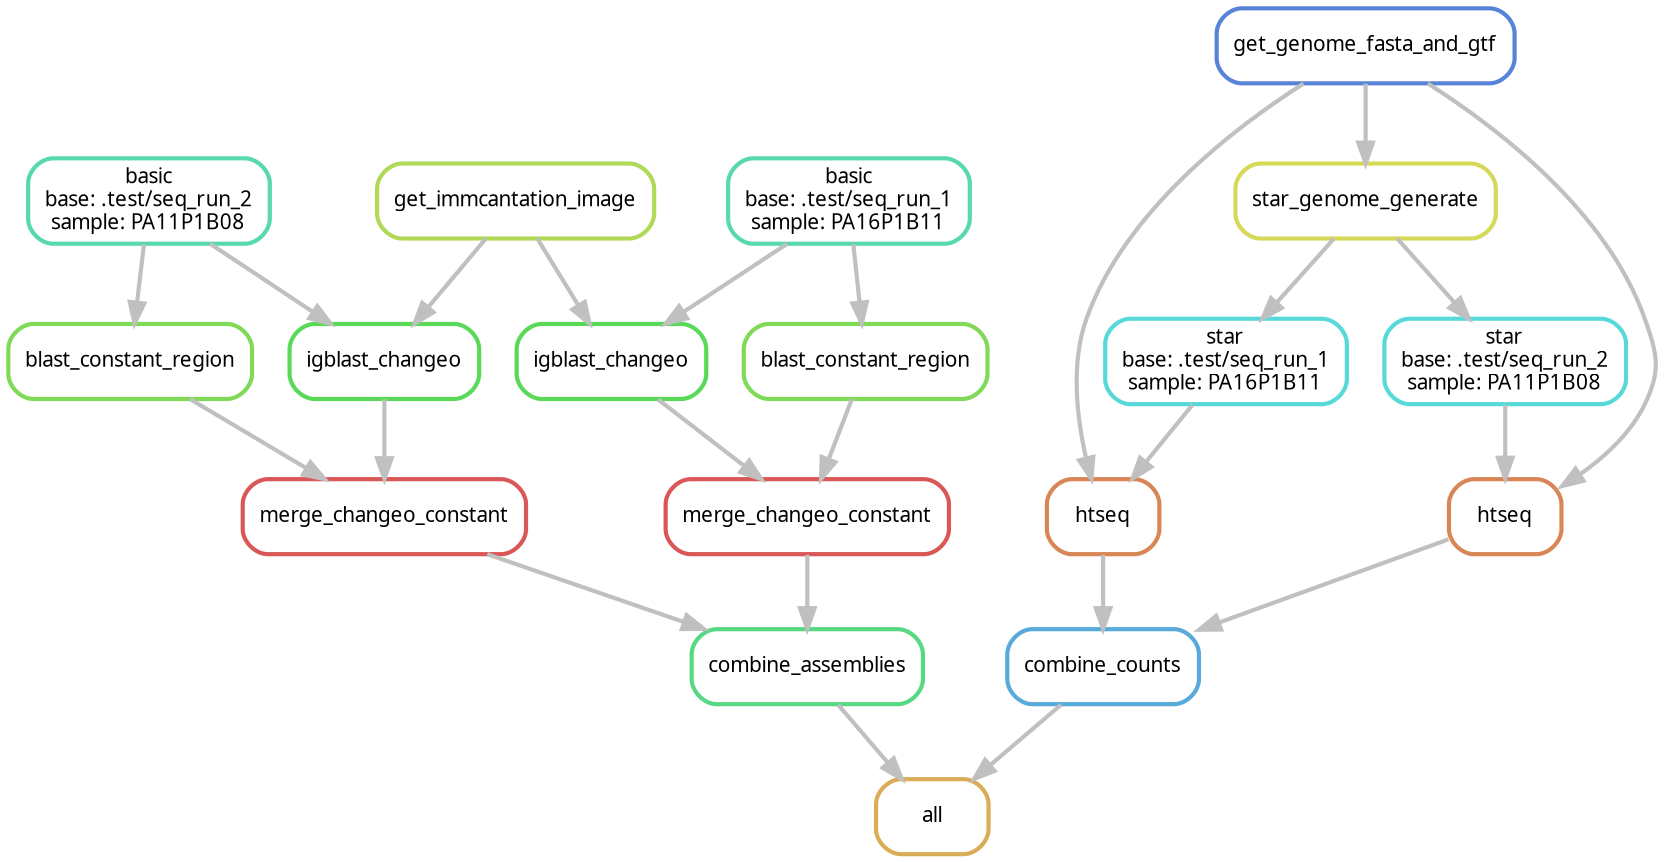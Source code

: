 digraph snakemake_dag {
    graph[bgcolor=white, margin=0];
    node[shape=box, style=rounded, fontname=sans,                 fontsize=10, penwidth=2];
    edge[penwidth=2, color=grey];
	0[label = "all", color = "0.11 0.6 0.85", style="rounded"];
	1[label = "combine_assemblies", color = "0.39 0.6 0.85", style="rounded"];
	2[label = "merge_changeo_constant", color = "0.00 0.6 0.85", style="rounded"];
	3[label = "igblast_changeo", color = "0.33 0.6 0.85", style="rounded"];
	4[label = "get_immcantation_image", color = "0.22 0.6 0.85", style="rounded"];
	5[label = "basic\nbase: .test/seq_run_1\nsample: PA16P1B11", color = "0.44 0.6 0.85", style="rounded"];
	6[label = "blast_constant_region", color = "0.28 0.6 0.85", style="rounded"];
	7[label = "merge_changeo_constant", color = "0.00 0.6 0.85", style="rounded"];
	8[label = "igblast_changeo", color = "0.33 0.6 0.85", style="rounded"];
	9[label = "basic\nbase: .test/seq_run_2\nsample: PA11P1B08", color = "0.44 0.6 0.85", style="rounded"];
	10[label = "blast_constant_region", color = "0.28 0.6 0.85", style="rounded"];
	11[label = "combine_counts", color = "0.56 0.6 0.85", style="rounded"];
	12[label = "htseq", color = "0.06 0.6 0.85", style="rounded"];
	13[label = "star\nbase: .test/seq_run_1\nsample: PA16P1B11", color = "0.50 0.6 0.85", style="rounded"];
	14[label = "star_genome_generate", color = "0.17 0.6 0.85", style="rounded"];
	15[label = "get_genome_fasta_and_gtf", color = "0.61 0.6 0.85", style="rounded"];
	16[label = "htseq", color = "0.06 0.6 0.85", style="rounded"];
	17[label = "star\nbase: .test/seq_run_2\nsample: PA11P1B08", color = "0.50 0.6 0.85", style="rounded"];
	1 -> 0
	11 -> 0
	2 -> 1
	7 -> 1
	3 -> 2
	6 -> 2
	4 -> 3
	5 -> 3
	5 -> 6
	8 -> 7
	10 -> 7
	4 -> 8
	9 -> 8
	9 -> 10
	12 -> 11
	16 -> 11
	13 -> 12
	15 -> 12
	14 -> 13
	15 -> 14
	17 -> 16
	15 -> 16
	14 -> 17
}            
